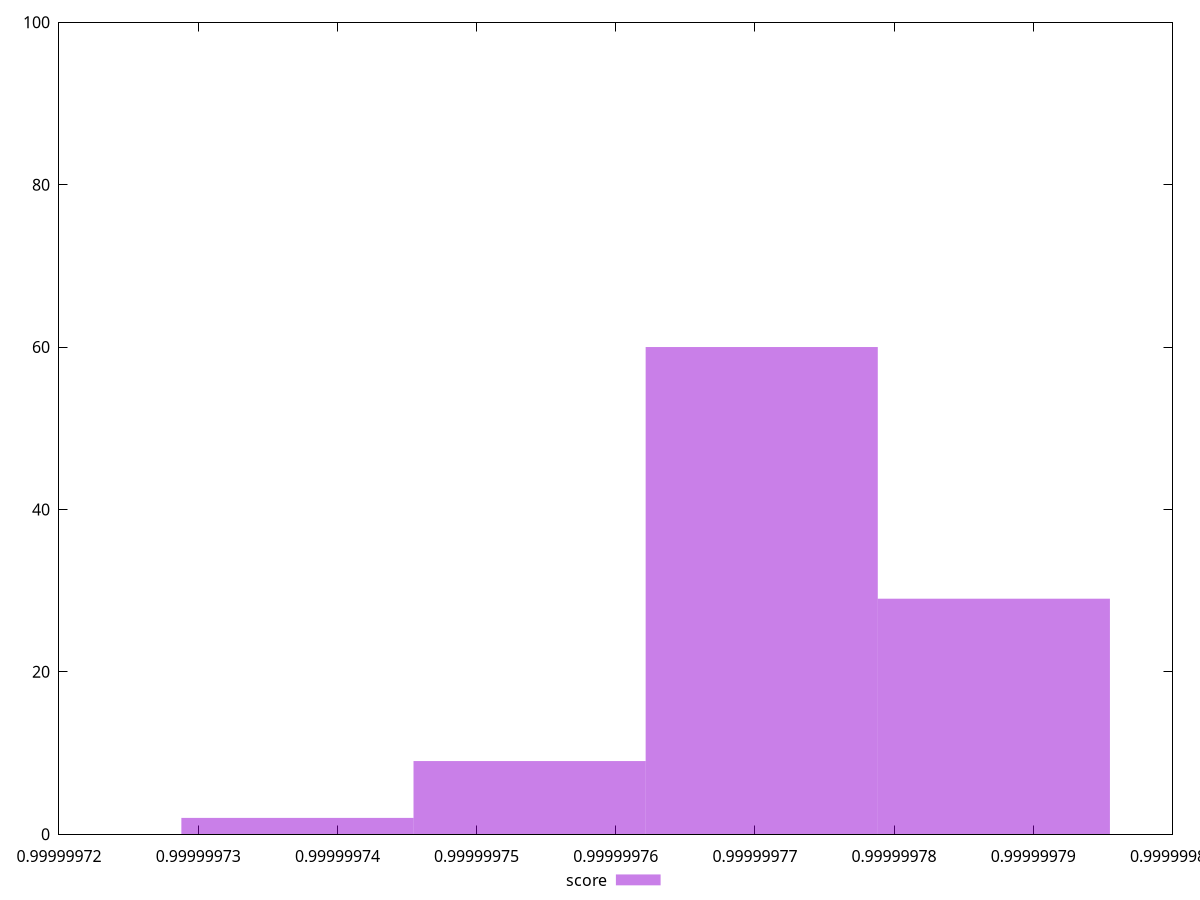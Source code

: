 reset
set terminal svg size 640, 490 enhanced background rgb 'white'
set output "report_00007_2020-12-11T15:55:29.892Z/largest-contentful-paint/samples/empty/score/histogram.svg"

$score <<EOF
0.9999997371301942 2
0.9999997871651922 29
0.9999997704868595 60
0.9999997538085268 9
EOF

set key outside below
set boxwidth 1.667833267081743e-8
set yrange [0:100]
set style fill transparent solid 0.5 noborder

plot \
  $score title "score" with boxes, \


reset